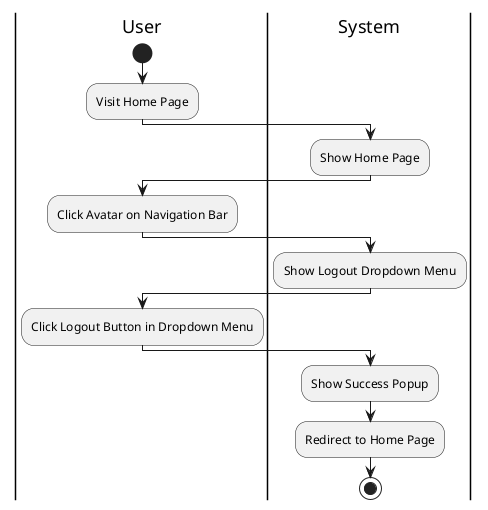 @startuml Logout
|User|
start
:Visit Home Page;
|System|
:Show Home Page;
|User|
:Click Avatar on Navigation Bar;
|System|
:Show Logout Dropdown Menu;
|User|
:Click Logout Button in Dropdown Menu;
|System|
:Show Success Popup;
:Redirect to Home Page;
stop
@enduml
